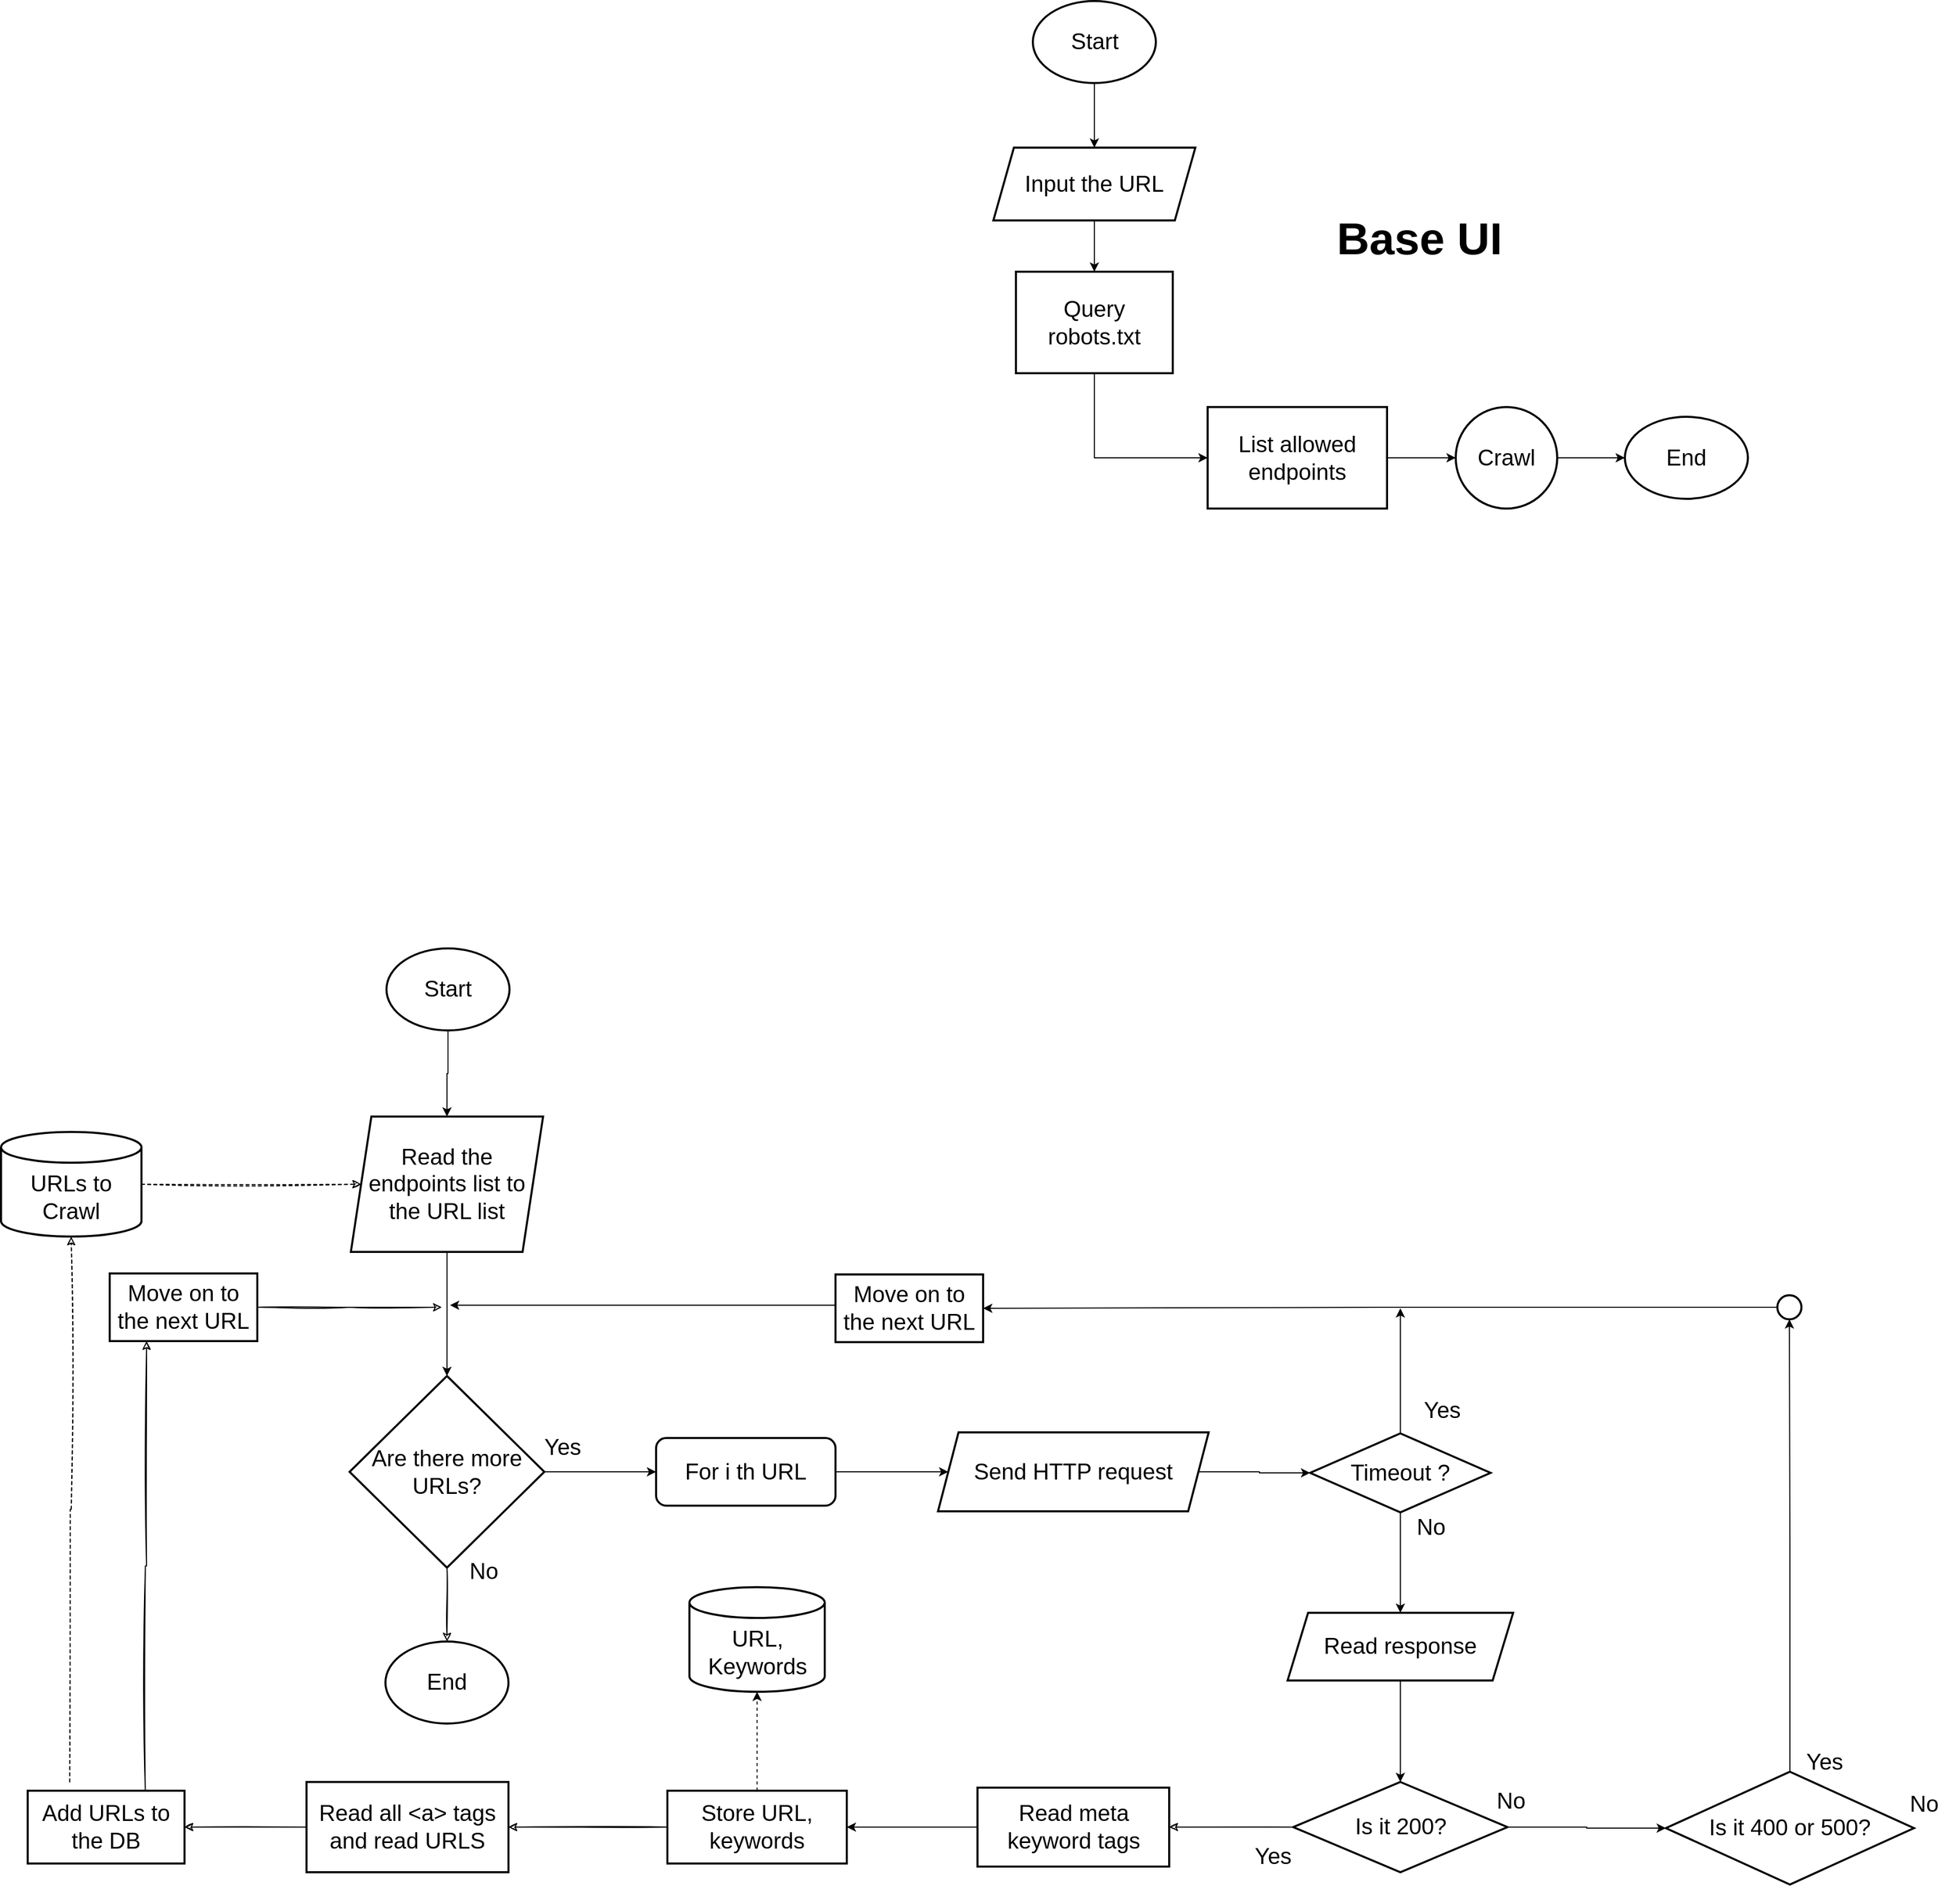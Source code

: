 <mxfile version="20.6.2" type="device"><diagram id="cZR2GcxtPwBJmY5NvZAr" name="Page-1"><mxGraphModel dx="2921" dy="728" grid="1" gridSize="11" guides="1" tooltips="1" connect="1" arrows="1" fold="1" page="1" pageScale="1" pageWidth="1700" pageHeight="1100" math="0" shadow="0"><root><mxCell id="0"/><mxCell id="1" parent="0"/><mxCell id="v8fiwkQRdYRGYKi5AlX2-26" value="" style="group" parent="1" vertex="1" connectable="0"><mxGeometry x="429" y="264" width="736" height="495" as="geometry"/></mxCell><mxCell id="v8fiwkQRdYRGYKi5AlX2-3" value="Input the URL" style="shape=parallelogram;perimeter=parallelogramPerimeter;whiteSpace=wrap;html=1;fixedSize=1;strokeWidth=2;fontSize=22;" parent="v8fiwkQRdYRGYKi5AlX2-26" vertex="1"><mxGeometry y="143" width="197" height="71" as="geometry"/></mxCell><mxCell id="v8fiwkQRdYRGYKi5AlX2-5" style="edgeStyle=orthogonalEdgeStyle;rounded=0;orthogonalLoop=1;jettySize=auto;html=1;fontSize=22;jumpSize=6;" parent="v8fiwkQRdYRGYKi5AlX2-26" source="v8fiwkQRdYRGYKi5AlX2-4" target="v8fiwkQRdYRGYKi5AlX2-3" edge="1"><mxGeometry relative="1" as="geometry"/></mxCell><mxCell id="v8fiwkQRdYRGYKi5AlX2-4" value="Start" style="ellipse;whiteSpace=wrap;html=1;strokeWidth=2;fontSize=22;" parent="v8fiwkQRdYRGYKi5AlX2-26" vertex="1"><mxGeometry x="38.5" width="120" height="80" as="geometry"/></mxCell><mxCell id="v8fiwkQRdYRGYKi5AlX2-7" value="Query robots.txt" style="rounded=0;whiteSpace=wrap;html=1;strokeWidth=2;fontSize=22;" parent="v8fiwkQRdYRGYKi5AlX2-26" vertex="1"><mxGeometry x="22" y="264" width="153" height="99" as="geometry"/></mxCell><mxCell id="v8fiwkQRdYRGYKi5AlX2-8" style="edgeStyle=orthogonalEdgeStyle;rounded=0;jumpSize=6;orthogonalLoop=1;jettySize=auto;html=1;exitX=0.5;exitY=1;exitDx=0;exitDy=0;entryX=0.5;entryY=0;entryDx=0;entryDy=0;fontSize=22;" parent="v8fiwkQRdYRGYKi5AlX2-26" source="v8fiwkQRdYRGYKi5AlX2-3" target="v8fiwkQRdYRGYKi5AlX2-7" edge="1"><mxGeometry relative="1" as="geometry"/></mxCell><mxCell id="v8fiwkQRdYRGYKi5AlX2-10" value="List allowed endpoints" style="rounded=0;whiteSpace=wrap;html=1;strokeWidth=2;fontSize=22;" parent="v8fiwkQRdYRGYKi5AlX2-26" vertex="1"><mxGeometry x="209" y="396" width="175" height="99" as="geometry"/></mxCell><mxCell id="v8fiwkQRdYRGYKi5AlX2-11" style="edgeStyle=orthogonalEdgeStyle;rounded=0;jumpSize=6;orthogonalLoop=1;jettySize=auto;html=1;exitX=0.5;exitY=1;exitDx=0;exitDy=0;entryX=0;entryY=0.5;entryDx=0;entryDy=0;fontSize=22;" parent="v8fiwkQRdYRGYKi5AlX2-26" source="v8fiwkQRdYRGYKi5AlX2-7" target="v8fiwkQRdYRGYKi5AlX2-10" edge="1"><mxGeometry relative="1" as="geometry"/></mxCell><mxCell id="v8fiwkQRdYRGYKi5AlX2-16" value="Crawl" style="ellipse;whiteSpace=wrap;html=1;aspect=fixed;strokeWidth=2;fontSize=22;" parent="v8fiwkQRdYRGYKi5AlX2-26" vertex="1"><mxGeometry x="451" y="396" width="99" height="99" as="geometry"/></mxCell><mxCell id="v8fiwkQRdYRGYKi5AlX2-22" style="edgeStyle=orthogonalEdgeStyle;rounded=0;jumpSize=6;orthogonalLoop=1;jettySize=auto;html=1;entryX=0;entryY=0.5;entryDx=0;entryDy=0;fontSize=22;" parent="v8fiwkQRdYRGYKi5AlX2-26" source="v8fiwkQRdYRGYKi5AlX2-10" target="v8fiwkQRdYRGYKi5AlX2-16" edge="1"><mxGeometry relative="1" as="geometry"/></mxCell><mxCell id="v8fiwkQRdYRGYKi5AlX2-23" value="End" style="ellipse;whiteSpace=wrap;html=1;strokeWidth=2;fontSize=22;" parent="v8fiwkQRdYRGYKi5AlX2-26" vertex="1"><mxGeometry x="616" y="405.5" width="120" height="80" as="geometry"/></mxCell><mxCell id="v8fiwkQRdYRGYKi5AlX2-24" style="edgeStyle=orthogonalEdgeStyle;rounded=0;jumpSize=6;orthogonalLoop=1;jettySize=auto;html=1;exitX=1;exitY=0.5;exitDx=0;exitDy=0;entryX=0;entryY=0.5;entryDx=0;entryDy=0;fontSize=22;" parent="v8fiwkQRdYRGYKi5AlX2-26" source="v8fiwkQRdYRGYKi5AlX2-16" target="v8fiwkQRdYRGYKi5AlX2-23" edge="1"><mxGeometry relative="1" as="geometry"/></mxCell><mxCell id="v8fiwkQRdYRGYKi5AlX2-25" value="&lt;h1&gt;Base UI&lt;/h1&gt;" style="text;html=1;strokeColor=none;fillColor=none;spacing=5;spacingTop=-20;whiteSpace=wrap;overflow=hidden;rounded=0;strokeWidth=2;fontSize=22;" parent="v8fiwkQRdYRGYKi5AlX2-26" vertex="1"><mxGeometry x="330" y="187" width="190" height="120" as="geometry"/></mxCell><mxCell id="v8fiwkQRdYRGYKi5AlX2-33" style="edgeStyle=orthogonalEdgeStyle;rounded=0;jumpSize=6;orthogonalLoop=1;jettySize=auto;html=1;entryX=0.5;entryY=0;entryDx=0;entryDy=0;fontSize=22;" parent="1" source="v8fiwkQRdYRGYKi5AlX2-31" target="v8fiwkQRdYRGYKi5AlX2-32" edge="1"><mxGeometry relative="1" as="geometry"/></mxCell><mxCell id="v8fiwkQRdYRGYKi5AlX2-31" value="Start" style="ellipse;whiteSpace=wrap;html=1;strokeWidth=2;fontSize=22;" parent="1" vertex="1"><mxGeometry x="-163" y="1188" width="120" height="80" as="geometry"/></mxCell><mxCell id="v8fiwkQRdYRGYKi5AlX2-35" style="edgeStyle=orthogonalEdgeStyle;rounded=0;jumpSize=6;orthogonalLoop=1;jettySize=auto;html=1;entryX=0.5;entryY=0;entryDx=0;entryDy=0;fontSize=22;" parent="1" source="v8fiwkQRdYRGYKi5AlX2-32" target="v8fiwkQRdYRGYKi5AlX2-34" edge="1"><mxGeometry relative="1" as="geometry"/></mxCell><mxCell id="v8fiwkQRdYRGYKi5AlX2-32" value="Read the endpoints list to the URL list" style="shape=parallelogram;perimeter=parallelogramPerimeter;whiteSpace=wrap;html=1;fixedSize=1;strokeWidth=2;fontSize=22;" parent="1" vertex="1"><mxGeometry x="-197.75" y="1352" width="187.5" height="132" as="geometry"/></mxCell><mxCell id="v8fiwkQRdYRGYKi5AlX2-37" style="edgeStyle=orthogonalEdgeStyle;rounded=0;jumpSize=6;orthogonalLoop=1;jettySize=auto;html=1;entryX=0;entryY=0.5;entryDx=0;entryDy=0;fontSize=22;" parent="1" source="v8fiwkQRdYRGYKi5AlX2-34" target="v8fiwkQRdYRGYKi5AlX2-36" edge="1"><mxGeometry relative="1" as="geometry"/></mxCell><mxCell id="v8fiwkQRdYRGYKi5AlX2-39" style="edgeStyle=orthogonalEdgeStyle;rounded=0;jumpSize=6;orthogonalLoop=1;jettySize=auto;html=1;entryX=0;entryY=0.5;entryDx=0;entryDy=0;fontSize=22;" parent="1" source="v8fiwkQRdYRGYKi5AlX2-36" target="v8fiwkQRdYRGYKi5AlX2-38" edge="1"><mxGeometry relative="1" as="geometry"/></mxCell><mxCell id="v8fiwkQRdYRGYKi5AlX2-36" value="For i th URL" style="rounded=1;whiteSpace=wrap;html=1;strokeWidth=2;fontSize=22;" parent="1" vertex="1"><mxGeometry x="100" y="1665.5" width="175" height="66" as="geometry"/></mxCell><mxCell id="v8fiwkQRdYRGYKi5AlX2-43" style="edgeStyle=orthogonalEdgeStyle;rounded=0;jumpSize=6;orthogonalLoop=1;jettySize=auto;html=1;entryX=0;entryY=0.5;entryDx=0;entryDy=0;fontSize=22;" parent="1" source="v8fiwkQRdYRGYKi5AlX2-38" target="v8fiwkQRdYRGYKi5AlX2-42" edge="1"><mxGeometry relative="1" as="geometry"/></mxCell><mxCell id="v8fiwkQRdYRGYKi5AlX2-38" value="Send HTTP request" style="shape=parallelogram;perimeter=parallelogramPerimeter;whiteSpace=wrap;html=1;fixedSize=1;strokeWidth=2;fontSize=22;" parent="1" vertex="1"><mxGeometry x="375" y="1660" width="264" height="77" as="geometry"/></mxCell><mxCell id="ddEzLwWkRJKWU8Ji4nJ2-12" style="edgeStyle=orthogonalEdgeStyle;rounded=0;orthogonalLoop=1;jettySize=auto;html=1;entryX=0.5;entryY=0;entryDx=0;entryDy=0;fontSize=22;" edge="1" parent="1" source="v8fiwkQRdYRGYKi5AlX2-40" target="ddEzLwWkRJKWU8Ji4nJ2-11"><mxGeometry relative="1" as="geometry"/></mxCell><mxCell id="v8fiwkQRdYRGYKi5AlX2-40" value="Read response" style="shape=parallelogram;perimeter=parallelogramPerimeter;whiteSpace=wrap;html=1;fixedSize=1;strokeWidth=2;fontSize=22;" parent="1" vertex="1"><mxGeometry x="716" y="1836" width="220" height="66" as="geometry"/></mxCell><mxCell id="v8fiwkQRdYRGYKi5AlX2-44" style="edgeStyle=orthogonalEdgeStyle;rounded=0;jumpSize=6;orthogonalLoop=1;jettySize=auto;html=1;exitX=0.5;exitY=1;exitDx=0;exitDy=0;entryX=0.5;entryY=0;entryDx=0;entryDy=0;fontSize=22;" parent="1" source="v8fiwkQRdYRGYKi5AlX2-42" target="v8fiwkQRdYRGYKi5AlX2-40" edge="1"><mxGeometry relative="1" as="geometry"/></mxCell><mxCell id="ddEzLwWkRJKWU8Ji4nJ2-7" value="" style="group" vertex="1" connectable="0" parent="1"><mxGeometry x="-199" y="1605" width="238" height="206" as="geometry"/></mxCell><mxCell id="v8fiwkQRdYRGYKi5AlX2-52" value="" style="group" parent="ddEzLwWkRJKWU8Ji4nJ2-7" vertex="1" connectable="0"><mxGeometry width="190" height="206" as="geometry"/></mxCell><mxCell id="v8fiwkQRdYRGYKi5AlX2-34" value="Are there more URLs?" style="rhombus;whiteSpace=wrap;html=1;strokeWidth=2;fontSize=22;" parent="v8fiwkQRdYRGYKi5AlX2-52" vertex="1"><mxGeometry width="190" height="187" as="geometry"/></mxCell><mxCell id="v8fiwkQRdYRGYKi5AlX2-51" value="No" style="text;html=1;strokeColor=none;fillColor=none;align=center;verticalAlign=middle;whiteSpace=wrap;rounded=0;strokeWidth=2;fontSize=22;" parent="v8fiwkQRdYRGYKi5AlX2-52" vertex="1"><mxGeometry x="101" y="176" width="60" height="30" as="geometry"/></mxCell><mxCell id="ddEzLwWkRJKWU8Ji4nJ2-6" value="&lt;font style=&quot;font-size: 22px;&quot;&gt;Yes&lt;/font&gt;" style="text;html=1;strokeColor=none;fillColor=none;align=center;verticalAlign=middle;whiteSpace=wrap;rounded=0;fontSize=22;" vertex="1" parent="ddEzLwWkRJKWU8Ji4nJ2-7"><mxGeometry x="178" y="55" width="60" height="30" as="geometry"/></mxCell><mxCell id="ddEzLwWkRJKWU8Ji4nJ2-8" value="" style="group" vertex="1" connectable="0" parent="1"><mxGeometry x="738" y="1624" width="176" height="144" as="geometry"/></mxCell><mxCell id="v8fiwkQRdYRGYKi5AlX2-50" value="" style="group" parent="ddEzLwWkRJKWU8Ji4nJ2-8" vertex="1" connectable="0"><mxGeometry y="37" width="176" height="107" as="geometry"/></mxCell><mxCell id="v8fiwkQRdYRGYKi5AlX2-42" value="Timeout ?" style="rhombus;whiteSpace=wrap;html=1;strokeWidth=2;fontSize=22;" parent="v8fiwkQRdYRGYKi5AlX2-50" vertex="1"><mxGeometry width="176" height="77" as="geometry"/></mxCell><mxCell id="v8fiwkQRdYRGYKi5AlX2-45" value="No" style="text;html=1;strokeColor=none;fillColor=none;align=center;verticalAlign=middle;whiteSpace=wrap;rounded=0;strokeWidth=2;fontSize=22;" parent="v8fiwkQRdYRGYKi5AlX2-50" vertex="1"><mxGeometry x="88" y="77" width="60" height="30" as="geometry"/></mxCell><mxCell id="ddEzLwWkRJKWU8Ji4nJ2-4" value="&lt;font style=&quot;font-size: 22px;&quot;&gt;Yes&lt;/font&gt;" style="text;html=1;strokeColor=none;fillColor=none;align=center;verticalAlign=middle;whiteSpace=wrap;rounded=0;fontSize=22;" vertex="1" parent="ddEzLwWkRJKWU8Ji4nJ2-8"><mxGeometry x="99" width="60" height="30" as="geometry"/></mxCell><mxCell id="ddEzLwWkRJKWU8Ji4nJ2-16" style="edgeStyle=orthogonalEdgeStyle;rounded=0;orthogonalLoop=1;jettySize=auto;html=1;entryX=0;entryY=0.5;entryDx=0;entryDy=0;fontSize=22;" edge="1" parent="1" source="ddEzLwWkRJKWU8Ji4nJ2-11" target="ddEzLwWkRJKWU8Ji4nJ2-13"><mxGeometry relative="1" as="geometry"/></mxCell><mxCell id="ddEzLwWkRJKWU8Ji4nJ2-18" style="edgeStyle=orthogonalEdgeStyle;rounded=0;orthogonalLoop=1;jettySize=auto;html=1;exitX=0.5;exitY=0;exitDx=0;exitDy=0;entryX=0.5;entryY=1;entryDx=0;entryDy=0;fontSize=22;" edge="1" parent="1" source="ddEzLwWkRJKWU8Ji4nJ2-13" target="ddEzLwWkRJKWU8Ji4nJ2-17"><mxGeometry relative="1" as="geometry"/></mxCell><mxCell id="ddEzLwWkRJKWU8Ji4nJ2-26" style="edgeStyle=orthogonalEdgeStyle;rounded=0;orthogonalLoop=1;jettySize=auto;html=1;entryX=1;entryY=0.5;entryDx=0;entryDy=0;fontSize=22;" edge="1" parent="1" source="ddEzLwWkRJKWU8Ji4nJ2-17" target="ddEzLwWkRJKWU8Ji4nJ2-25"><mxGeometry relative="1" as="geometry"/></mxCell><mxCell id="ddEzLwWkRJKWU8Ji4nJ2-17" value="" style="ellipse;whiteSpace=wrap;html=1;aspect=fixed;strokeWidth=2;fontSize=22;" vertex="1" parent="1"><mxGeometry x="1193.75" y="1526.25" width="23.5" height="23.5" as="geometry"/></mxCell><mxCell id="ddEzLwWkRJKWU8Ji4nJ2-22" style="edgeStyle=orthogonalEdgeStyle;rounded=0;orthogonalLoop=1;jettySize=auto;html=1;fontSize=22;" edge="1" parent="1" source="v8fiwkQRdYRGYKi5AlX2-42"><mxGeometry relative="1" as="geometry"><mxPoint x="826" y="1539" as="targetPoint"/></mxGeometry></mxCell><mxCell id="ddEzLwWkRJKWU8Ji4nJ2-27" style="edgeStyle=orthogonalEdgeStyle;rounded=0;orthogonalLoop=1;jettySize=auto;html=1;fontSize=22;" edge="1" parent="1"><mxGeometry relative="1" as="geometry"><mxPoint x="-101.0" y="1536" as="targetPoint"/><mxPoint x="283" y="1536" as="sourcePoint"/></mxGeometry></mxCell><mxCell id="ddEzLwWkRJKWU8Ji4nJ2-25" value="Move on to the next URL" style="rounded=0;whiteSpace=wrap;html=1;strokeWidth=2;fontSize=22;" vertex="1" parent="1"><mxGeometry x="275" y="1506" width="144" height="66" as="geometry"/></mxCell><mxCell id="ddEzLwWkRJKWU8Ji4nJ2-35" value="" style="group" vertex="1" connectable="0" parent="1"><mxGeometry x="1101" y="1971" width="242" height="140" as="geometry"/></mxCell><mxCell id="ddEzLwWkRJKWU8Ji4nJ2-31" value="" style="group" vertex="1" connectable="0" parent="ddEzLwWkRJKWU8Ji4nJ2-35"><mxGeometry y="30" width="242" height="110" as="geometry"/></mxCell><mxCell id="ddEzLwWkRJKWU8Ji4nJ2-13" value="Is it 400 or 500?" style="rhombus;whiteSpace=wrap;html=1;strokeWidth=2;fontSize=22;" vertex="1" parent="ddEzLwWkRJKWU8Ji4nJ2-31"><mxGeometry x="-16" y="-10" width="242" height="110" as="geometry"/></mxCell><mxCell id="ddEzLwWkRJKWU8Ji4nJ2-34" value="&lt;font style=&quot;font-size: 22px;&quot;&gt;Yes&lt;/font&gt;" style="text;html=1;strokeColor=none;fillColor=none;align=center;verticalAlign=middle;whiteSpace=wrap;rounded=0;fontSize=22;" vertex="1" parent="ddEzLwWkRJKWU8Ji4nJ2-35"><mxGeometry x="109" y="-4" width="60" height="30" as="geometry"/></mxCell><mxCell id="ddEzLwWkRJKWU8Ji4nJ2-36" value="" style="group" vertex="1" connectable="0" parent="1"><mxGeometry x="721.5" y="2001" width="242.5" height="118" as="geometry"/></mxCell><mxCell id="ddEzLwWkRJKWU8Ji4nJ2-30" value="" style="group" vertex="1" connectable="0" parent="ddEzLwWkRJKWU8Ji4nJ2-36"><mxGeometry width="242.5" height="88" as="geometry"/></mxCell><mxCell id="ddEzLwWkRJKWU8Ji4nJ2-11" value="Is it 200?" style="rhombus;whiteSpace=wrap;html=1;fontSize=22;strokeWidth=2;" vertex="1" parent="ddEzLwWkRJKWU8Ji4nJ2-30"><mxGeometry width="209" height="88" as="geometry"/></mxCell><mxCell id="ddEzLwWkRJKWU8Ji4nJ2-29" value="No" style="text;html=1;strokeColor=none;fillColor=none;align=center;verticalAlign=middle;whiteSpace=wrap;rounded=0;strokeWidth=2;fontSize=22;" vertex="1" parent="ddEzLwWkRJKWU8Ji4nJ2-30"><mxGeometry x="182.5" y="4" width="60" height="30" as="geometry"/></mxCell><mxCell id="ddEzLwWkRJKWU8Ji4nJ2-33" value="&lt;font style=&quot;font-size: 22px;&quot;&gt;Yes&lt;/font&gt;" style="text;html=1;strokeColor=none;fillColor=none;align=center;verticalAlign=middle;whiteSpace=wrap;rounded=0;fontSize=22;" vertex="1" parent="ddEzLwWkRJKWU8Ji4nJ2-30"><mxGeometry x="-49.5" y="58" width="60" height="30" as="geometry"/></mxCell><mxCell id="ddEzLwWkRJKWU8Ji4nJ2-28" value="No" style="text;html=1;strokeColor=none;fillColor=none;align=center;verticalAlign=middle;whiteSpace=wrap;rounded=0;strokeWidth=2;fontSize=22;" vertex="1" parent="1"><mxGeometry x="1307" y="2008" width="60" height="30" as="geometry"/></mxCell><mxCell id="ddEzLwWkRJKWU8Ji4nJ2-43" style="edgeStyle=orthogonalEdgeStyle;rounded=0;orthogonalLoop=1;jettySize=auto;html=1;entryX=1;entryY=0.5;entryDx=0;entryDy=0;fontSize=22;" edge="1" parent="1" source="ddEzLwWkRJKWU8Ji4nJ2-38" target="ddEzLwWkRJKWU8Ji4nJ2-42"><mxGeometry relative="1" as="geometry"/></mxCell><mxCell id="ddEzLwWkRJKWU8Ji4nJ2-38" value="Read meta keyword tags" style="rounded=0;whiteSpace=wrap;html=1;strokeWidth=2;fontSize=22;" vertex="1" parent="1"><mxGeometry x="413.5" y="2006.5" width="187" height="77" as="geometry"/></mxCell><mxCell id="ddEzLwWkRJKWU8Ji4nJ2-40" value="URL, Keywords" style="shape=cylinder3;whiteSpace=wrap;html=1;boundedLbl=1;backgroundOutline=1;size=15;strokeWidth=2;fontSize=22;" vertex="1" parent="1"><mxGeometry x="132.5" y="1811" width="132" height="102" as="geometry"/></mxCell><mxCell id="ddEzLwWkRJKWU8Ji4nJ2-44" style="edgeStyle=orthogonalEdgeStyle;rounded=0;orthogonalLoop=1;jettySize=auto;html=1;fontSize=22;strokeColor=default;dashed=1;" edge="1" parent="1" source="ddEzLwWkRJKWU8Ji4nJ2-42" target="ddEzLwWkRJKWU8Ji4nJ2-40"><mxGeometry relative="1" as="geometry"/></mxCell><mxCell id="ddEzLwWkRJKWU8Ji4nJ2-48" style="edgeStyle=orthogonalEdgeStyle;rounded=0;sketch=1;orthogonalLoop=1;jettySize=auto;html=1;entryX=1;entryY=0.5;entryDx=0;entryDy=0;strokeColor=default;fontSize=22;" edge="1" parent="1" source="ddEzLwWkRJKWU8Ji4nJ2-42" target="ddEzLwWkRJKWU8Ji4nJ2-47"><mxGeometry relative="1" as="geometry"/></mxCell><mxCell id="ddEzLwWkRJKWU8Ji4nJ2-42" value="Store URL, keywords" style="rounded=0;whiteSpace=wrap;html=1;strokeWidth=2;fontSize=22;" vertex="1" parent="1"><mxGeometry x="111" y="2009.5" width="175" height="71" as="geometry"/></mxCell><mxCell id="ddEzLwWkRJKWU8Ji4nJ2-53" style="edgeStyle=orthogonalEdgeStyle;rounded=0;sketch=1;orthogonalLoop=1;jettySize=auto;html=1;entryX=1;entryY=0.5;entryDx=0;entryDy=0;strokeColor=default;fontSize=22;" edge="1" parent="1" source="ddEzLwWkRJKWU8Ji4nJ2-47" target="ddEzLwWkRJKWU8Ji4nJ2-51"><mxGeometry relative="1" as="geometry"/></mxCell><mxCell id="ddEzLwWkRJKWU8Ji4nJ2-47" value="Read all &amp;lt;a&amp;gt; tags and read URLS" style="rounded=0;whiteSpace=wrap;html=1;strokeWidth=2;fontSize=22;" vertex="1" parent="1"><mxGeometry x="-241" y="2001" width="197" height="88" as="geometry"/></mxCell><mxCell id="ddEzLwWkRJKWU8Ji4nJ2-50" style="edgeStyle=orthogonalEdgeStyle;rounded=0;sketch=1;orthogonalLoop=1;jettySize=auto;html=1;entryX=0;entryY=0.5;entryDx=0;entryDy=0;strokeColor=default;fontSize=22;dashed=1;" edge="1" parent="1" source="ddEzLwWkRJKWU8Ji4nJ2-49" target="v8fiwkQRdYRGYKi5AlX2-32"><mxGeometry relative="1" as="geometry"/></mxCell><mxCell id="ddEzLwWkRJKWU8Ji4nJ2-49" value="URLs to Crawl" style="shape=cylinder3;whiteSpace=wrap;html=1;boundedLbl=1;backgroundOutline=1;size=15;strokeWidth=2;fontSize=22;" vertex="1" parent="1"><mxGeometry x="-539" y="1367" width="137" height="102" as="geometry"/></mxCell><mxCell id="ddEzLwWkRJKWU8Ji4nJ2-52" style="edgeStyle=orthogonalEdgeStyle;rounded=0;sketch=1;orthogonalLoop=1;jettySize=auto;html=1;entryX=0.5;entryY=1;entryDx=0;entryDy=0;entryPerimeter=0;dashed=1;strokeColor=default;fontSize=22;" edge="1" parent="1" target="ddEzLwWkRJKWU8Ji4nJ2-49"><mxGeometry relative="1" as="geometry"><mxPoint x="-472" y="2001" as="sourcePoint"/></mxGeometry></mxCell><mxCell id="ddEzLwWkRJKWU8Ji4nJ2-59" style="edgeStyle=orthogonalEdgeStyle;rounded=0;sketch=1;orthogonalLoop=1;jettySize=auto;html=1;exitX=0.75;exitY=0;exitDx=0;exitDy=0;entryX=0.25;entryY=1;entryDx=0;entryDy=0;strokeColor=default;fontSize=22;" edge="1" parent="1" source="ddEzLwWkRJKWU8Ji4nJ2-51" target="ddEzLwWkRJKWU8Ji4nJ2-58"><mxGeometry relative="1" as="geometry"/></mxCell><mxCell id="ddEzLwWkRJKWU8Ji4nJ2-51" value="Add URLs to the DB" style="rounded=0;whiteSpace=wrap;html=1;strokeWidth=2;fontSize=22;" vertex="1" parent="1"><mxGeometry x="-513" y="2009.5" width="153" height="71" as="geometry"/></mxCell><mxCell id="ddEzLwWkRJKWU8Ji4nJ2-55" style="edgeStyle=orthogonalEdgeStyle;rounded=0;sketch=1;orthogonalLoop=1;jettySize=auto;html=1;entryX=1;entryY=0.5;entryDx=0;entryDy=0;strokeColor=default;fontSize=22;" edge="1" parent="1" source="ddEzLwWkRJKWU8Ji4nJ2-11" target="ddEzLwWkRJKWU8Ji4nJ2-38"><mxGeometry relative="1" as="geometry"/></mxCell><mxCell id="ddEzLwWkRJKWU8Ji4nJ2-62" style="edgeStyle=orthogonalEdgeStyle;rounded=0;sketch=1;orthogonalLoop=1;jettySize=auto;html=1;strokeColor=default;fontSize=22;" edge="1" parent="1" source="ddEzLwWkRJKWU8Ji4nJ2-58"><mxGeometry relative="1" as="geometry"><mxPoint x="-109.0" y="1538" as="targetPoint"/></mxGeometry></mxCell><mxCell id="ddEzLwWkRJKWU8Ji4nJ2-58" value="Move on to the next URL" style="rounded=0;whiteSpace=wrap;html=1;strokeWidth=2;fontSize=22;" vertex="1" parent="1"><mxGeometry x="-433" y="1505" width="144" height="66" as="geometry"/></mxCell><mxCell id="ddEzLwWkRJKWU8Ji4nJ2-63" value="End" style="ellipse;whiteSpace=wrap;html=1;strokeWidth=2;fontSize=22;" vertex="1" parent="1"><mxGeometry x="-164" y="1864" width="120" height="80" as="geometry"/></mxCell><mxCell id="ddEzLwWkRJKWU8Ji4nJ2-64" style="edgeStyle=orthogonalEdgeStyle;rounded=0;sketch=1;orthogonalLoop=1;jettySize=auto;html=1;entryX=0.5;entryY=0;entryDx=0;entryDy=0;strokeColor=default;fontSize=22;" edge="1" parent="1" source="v8fiwkQRdYRGYKi5AlX2-34" target="ddEzLwWkRJKWU8Ji4nJ2-63"><mxGeometry relative="1" as="geometry"/></mxCell></root></mxGraphModel></diagram></mxfile>